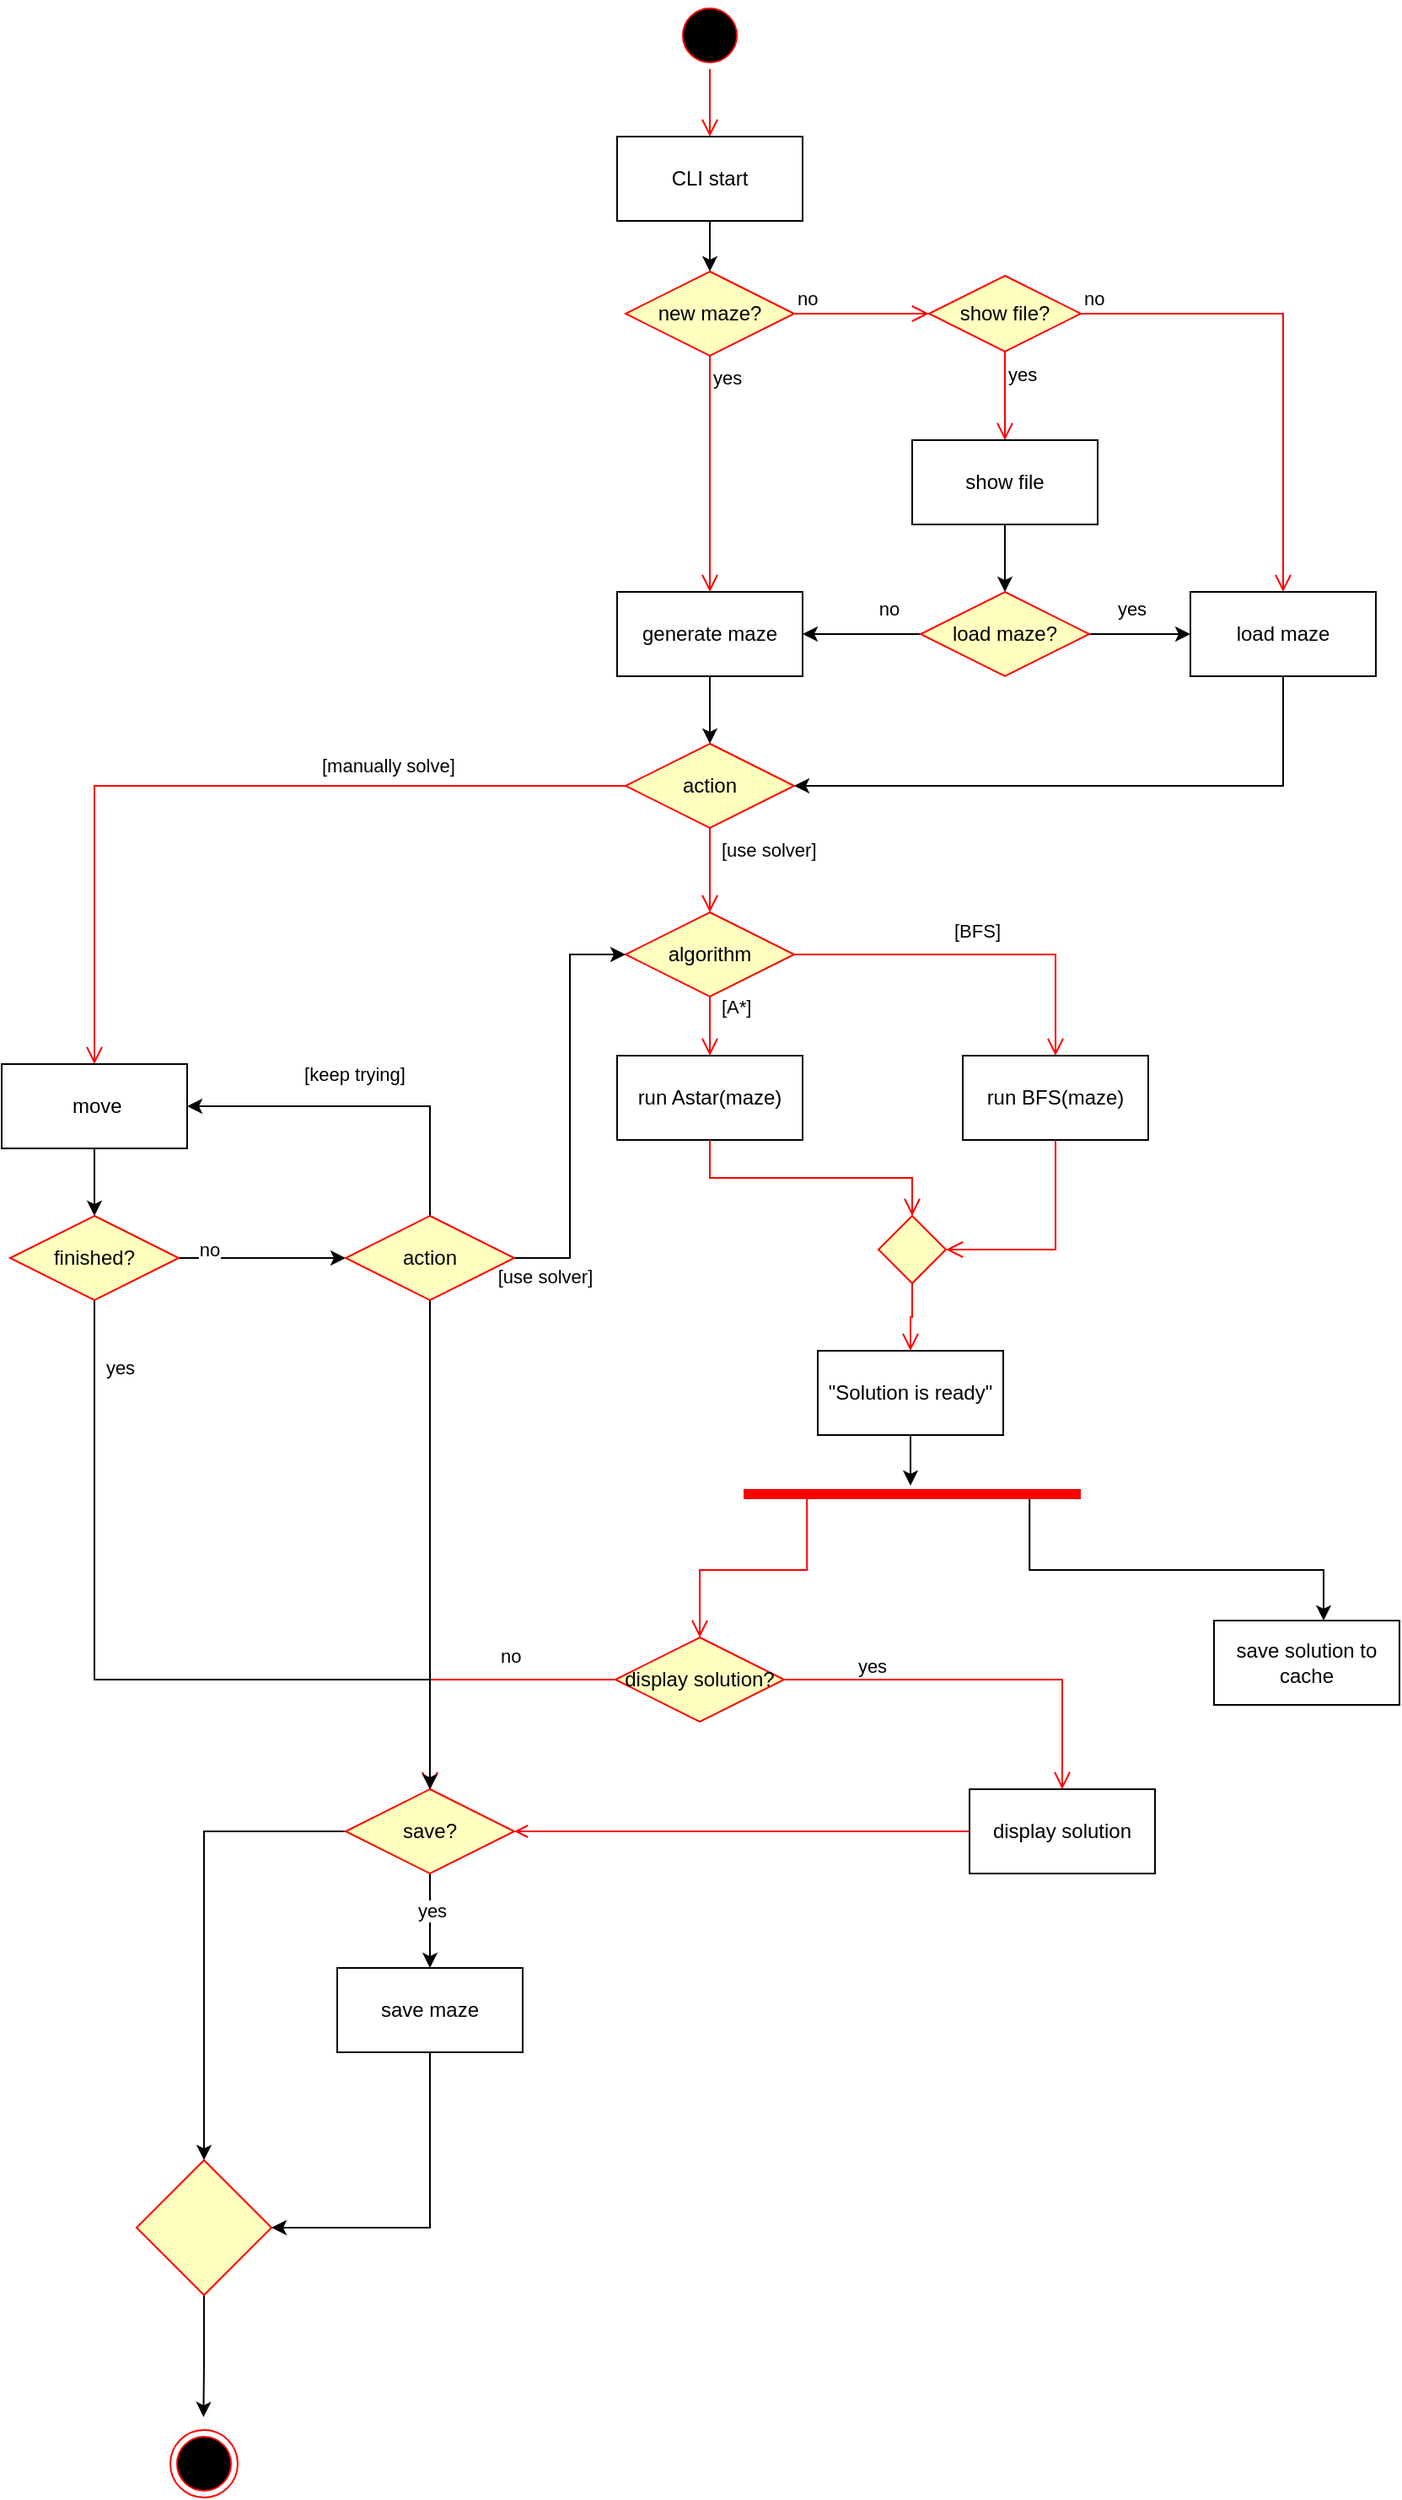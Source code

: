 <mxfile version="21.6.5" type="device">
  <diagram id="C5RBs43oDa-KdzZeNtuy" name="Page-1">
    <mxGraphModel dx="1781" dy="559" grid="1" gridSize="10" guides="1" tooltips="1" connect="1" arrows="1" fold="1" page="1" pageScale="1" pageWidth="827" pageHeight="1169" math="0" shadow="0">
      <root>
        <mxCell id="WIyWlLk6GJQsqaUBKTNV-0" />
        <mxCell id="WIyWlLk6GJQsqaUBKTNV-1" parent="WIyWlLk6GJQsqaUBKTNV-0" />
        <mxCell id="KH4_w4iJYUdxLDTcg0vC-0" value="" style="ellipse;html=1;shape=startState;fillColor=#000000;strokeColor=#ff0000;" vertex="1" parent="WIyWlLk6GJQsqaUBKTNV-1">
          <mxGeometry x="360" y="40" width="40" height="40" as="geometry" />
        </mxCell>
        <mxCell id="KH4_w4iJYUdxLDTcg0vC-1" value="" style="edgeStyle=orthogonalEdgeStyle;html=1;verticalAlign=bottom;endArrow=open;endSize=8;strokeColor=#ff0000;rounded=0;" edge="1" source="KH4_w4iJYUdxLDTcg0vC-0" parent="WIyWlLk6GJQsqaUBKTNV-1">
          <mxGeometry relative="1" as="geometry">
            <mxPoint x="380" y="120" as="targetPoint" />
            <Array as="points">
              <mxPoint x="380" y="100" />
              <mxPoint x="380" y="100" />
            </Array>
          </mxGeometry>
        </mxCell>
        <mxCell id="KH4_w4iJYUdxLDTcg0vC-10" style="edgeStyle=orthogonalEdgeStyle;rounded=0;orthogonalLoop=1;jettySize=auto;html=1;entryX=0.5;entryY=0;entryDx=0;entryDy=0;" edge="1" parent="WIyWlLk6GJQsqaUBKTNV-1" source="KH4_w4iJYUdxLDTcg0vC-2" target="KH4_w4iJYUdxLDTcg0vC-3">
          <mxGeometry relative="1" as="geometry" />
        </mxCell>
        <mxCell id="KH4_w4iJYUdxLDTcg0vC-2" value="CLI start" style="html=1;whiteSpace=wrap;" vertex="1" parent="WIyWlLk6GJQsqaUBKTNV-1">
          <mxGeometry x="325" y="120" width="110" height="50" as="geometry" />
        </mxCell>
        <mxCell id="KH4_w4iJYUdxLDTcg0vC-3" value="new maze?" style="rhombus;whiteSpace=wrap;html=1;fontColor=#000000;fillColor=#ffffc0;strokeColor=#ff0000;" vertex="1" parent="WIyWlLk6GJQsqaUBKTNV-1">
          <mxGeometry x="330" y="200" width="100" height="50" as="geometry" />
        </mxCell>
        <mxCell id="KH4_w4iJYUdxLDTcg0vC-4" value="no" style="edgeStyle=orthogonalEdgeStyle;html=1;align=left;verticalAlign=bottom;endArrow=open;endSize=8;strokeColor=#ff0000;rounded=0;" edge="1" source="KH4_w4iJYUdxLDTcg0vC-3" parent="WIyWlLk6GJQsqaUBKTNV-1" target="KH4_w4iJYUdxLDTcg0vC-14">
          <mxGeometry x="-1" relative="1" as="geometry">
            <mxPoint x="480" y="225" as="targetPoint" />
          </mxGeometry>
        </mxCell>
        <mxCell id="KH4_w4iJYUdxLDTcg0vC-5" value="yes" style="edgeStyle=orthogonalEdgeStyle;html=1;align=left;verticalAlign=top;endArrow=open;endSize=8;strokeColor=#ff0000;rounded=0;" edge="1" source="KH4_w4iJYUdxLDTcg0vC-3" parent="WIyWlLk6GJQsqaUBKTNV-1" target="KH4_w4iJYUdxLDTcg0vC-21">
          <mxGeometry x="-1" relative="1" as="geometry">
            <mxPoint x="380" y="280" as="targetPoint" />
          </mxGeometry>
        </mxCell>
        <mxCell id="KH4_w4iJYUdxLDTcg0vC-14" value="show file?" style="rhombus;whiteSpace=wrap;html=1;fontColor=#000000;fillColor=#ffffc0;strokeColor=#ff0000;" vertex="1" parent="WIyWlLk6GJQsqaUBKTNV-1">
          <mxGeometry x="510" y="202.5" width="90" height="45" as="geometry" />
        </mxCell>
        <mxCell id="KH4_w4iJYUdxLDTcg0vC-17" value="yes" style="edgeStyle=orthogonalEdgeStyle;html=1;align=left;verticalAlign=top;endArrow=open;endSize=8;strokeColor=#ff0000;rounded=0;exitX=0.5;exitY=1;exitDx=0;exitDy=0;" edge="1" parent="WIyWlLk6GJQsqaUBKTNV-1" source="KH4_w4iJYUdxLDTcg0vC-14" target="KH4_w4iJYUdxLDTcg0vC-18">
          <mxGeometry x="-1" relative="1" as="geometry">
            <mxPoint x="555" y="280" as="targetPoint" />
            <mxPoint x="380" y="260" as="sourcePoint" />
          </mxGeometry>
        </mxCell>
        <mxCell id="KH4_w4iJYUdxLDTcg0vC-74" style="edgeStyle=orthogonalEdgeStyle;rounded=0;orthogonalLoop=1;jettySize=auto;html=1;entryX=0.5;entryY=0;entryDx=0;entryDy=0;" edge="1" parent="WIyWlLk6GJQsqaUBKTNV-1" source="KH4_w4iJYUdxLDTcg0vC-18" target="KH4_w4iJYUdxLDTcg0vC-73">
          <mxGeometry relative="1" as="geometry" />
        </mxCell>
        <mxCell id="KH4_w4iJYUdxLDTcg0vC-18" value="show file" style="html=1;whiteSpace=wrap;" vertex="1" parent="WIyWlLk6GJQsqaUBKTNV-1">
          <mxGeometry x="500" y="300" width="110" height="50" as="geometry" />
        </mxCell>
        <mxCell id="KH4_w4iJYUdxLDTcg0vC-19" value="no" style="edgeStyle=orthogonalEdgeStyle;html=1;align=left;verticalAlign=bottom;endArrow=open;endSize=8;strokeColor=#ff0000;rounded=0;exitX=1;exitY=0.5;exitDx=0;exitDy=0;" edge="1" parent="WIyWlLk6GJQsqaUBKTNV-1" source="KH4_w4iJYUdxLDTcg0vC-14" target="KH4_w4iJYUdxLDTcg0vC-20">
          <mxGeometry x="-1" relative="1" as="geometry">
            <mxPoint x="720" y="225" as="targetPoint" />
            <mxPoint x="440" y="235" as="sourcePoint" />
          </mxGeometry>
        </mxCell>
        <mxCell id="KH4_w4iJYUdxLDTcg0vC-31" style="edgeStyle=orthogonalEdgeStyle;rounded=0;orthogonalLoop=1;jettySize=auto;html=1;entryX=1;entryY=0.5;entryDx=0;entryDy=0;" edge="1" parent="WIyWlLk6GJQsqaUBKTNV-1" source="KH4_w4iJYUdxLDTcg0vC-20" target="KH4_w4iJYUdxLDTcg0vC-29">
          <mxGeometry relative="1" as="geometry">
            <Array as="points">
              <mxPoint x="720" y="505" />
            </Array>
          </mxGeometry>
        </mxCell>
        <mxCell id="KH4_w4iJYUdxLDTcg0vC-20" value="load maze" style="html=1;whiteSpace=wrap;" vertex="1" parent="WIyWlLk6GJQsqaUBKTNV-1">
          <mxGeometry x="665.0" y="390" width="110" height="50" as="geometry" />
        </mxCell>
        <mxCell id="KH4_w4iJYUdxLDTcg0vC-25" style="edgeStyle=orthogonalEdgeStyle;rounded=0;orthogonalLoop=1;jettySize=auto;html=1;entryX=0.5;entryY=0;entryDx=0;entryDy=0;" edge="1" parent="WIyWlLk6GJQsqaUBKTNV-1" source="KH4_w4iJYUdxLDTcg0vC-21" target="KH4_w4iJYUdxLDTcg0vC-29">
          <mxGeometry relative="1" as="geometry">
            <mxPoint x="380" y="400" as="targetPoint" />
          </mxGeometry>
        </mxCell>
        <mxCell id="KH4_w4iJYUdxLDTcg0vC-21" value="generate maze" style="html=1;whiteSpace=wrap;" vertex="1" parent="WIyWlLk6GJQsqaUBKTNV-1">
          <mxGeometry x="325" y="390" width="110" height="50" as="geometry" />
        </mxCell>
        <mxCell id="KH4_w4iJYUdxLDTcg0vC-29" value="action" style="rhombus;whiteSpace=wrap;html=1;fontColor=#000000;fillColor=#ffffc0;strokeColor=#ff0000;" vertex="1" parent="WIyWlLk6GJQsqaUBKTNV-1">
          <mxGeometry x="330" y="480" width="100" height="50" as="geometry" />
        </mxCell>
        <mxCell id="KH4_w4iJYUdxLDTcg0vC-32" value="[manually solve]" style="edgeStyle=orthogonalEdgeStyle;html=1;align=left;verticalAlign=top;endArrow=open;endSize=8;strokeColor=#ff0000;rounded=0;exitX=0;exitY=0.5;exitDx=0;exitDy=0;" edge="1" parent="WIyWlLk6GJQsqaUBKTNV-1" source="KH4_w4iJYUdxLDTcg0vC-29" target="KH4_w4iJYUdxLDTcg0vC-34">
          <mxGeometry x="-0.241" y="-25" relative="1" as="geometry">
            <mxPoint x="200" y="560" as="targetPoint" />
            <mxPoint x="280" y="515" as="sourcePoint" />
            <mxPoint as="offset" />
          </mxGeometry>
        </mxCell>
        <mxCell id="KH4_w4iJYUdxLDTcg0vC-33" value="[use solver]" style="edgeStyle=orthogonalEdgeStyle;html=1;align=left;verticalAlign=bottom;endArrow=open;endSize=8;strokeColor=#ff0000;rounded=0;exitX=0.5;exitY=1;exitDx=0;exitDy=0;entryX=0.5;entryY=0;entryDx=0;entryDy=0;" edge="1" parent="WIyWlLk6GJQsqaUBKTNV-1" source="KH4_w4iJYUdxLDTcg0vC-29" target="KH4_w4iJYUdxLDTcg0vC-36">
          <mxGeometry x="-0.14" y="5" relative="1" as="geometry">
            <mxPoint x="504" y="560" as="targetPoint" />
            <mxPoint x="414" y="580" as="sourcePoint" />
            <mxPoint as="offset" />
          </mxGeometry>
        </mxCell>
        <mxCell id="KH4_w4iJYUdxLDTcg0vC-72" style="edgeStyle=orthogonalEdgeStyle;rounded=0;orthogonalLoop=1;jettySize=auto;html=1;entryX=0.5;entryY=0;entryDx=0;entryDy=0;" edge="1" parent="WIyWlLk6GJQsqaUBKTNV-1" source="KH4_w4iJYUdxLDTcg0vC-34" target="KH4_w4iJYUdxLDTcg0vC-71">
          <mxGeometry relative="1" as="geometry" />
        </mxCell>
        <mxCell id="KH4_w4iJYUdxLDTcg0vC-34" value="&amp;nbsp;move" style="html=1;whiteSpace=wrap;" vertex="1" parent="WIyWlLk6GJQsqaUBKTNV-1">
          <mxGeometry x="-40" y="670" width="110" height="50" as="geometry" />
        </mxCell>
        <mxCell id="KH4_w4iJYUdxLDTcg0vC-36" value="algorithm" style="rhombus;whiteSpace=wrap;html=1;fontColor=#000000;fillColor=#ffffc0;strokeColor=#ff0000;" vertex="1" parent="WIyWlLk6GJQsqaUBKTNV-1">
          <mxGeometry x="330" y="580" width="100" height="50" as="geometry" />
        </mxCell>
        <mxCell id="KH4_w4iJYUdxLDTcg0vC-39" value="[A*]" style="edgeStyle=orthogonalEdgeStyle;html=1;align=left;verticalAlign=bottom;endArrow=open;endSize=8;strokeColor=#ff0000;rounded=0;exitX=0.5;exitY=1;exitDx=0;exitDy=0;" edge="1" parent="WIyWlLk6GJQsqaUBKTNV-1" source="KH4_w4iJYUdxLDTcg0vC-36" target="KH4_w4iJYUdxLDTcg0vC-40">
          <mxGeometry x="-0.14" y="5" relative="1" as="geometry">
            <mxPoint x="380" y="690" as="targetPoint" />
            <mxPoint x="390" y="540" as="sourcePoint" />
            <mxPoint as="offset" />
          </mxGeometry>
        </mxCell>
        <mxCell id="KH4_w4iJYUdxLDTcg0vC-40" value="run Astar(maze)" style="html=1;whiteSpace=wrap;" vertex="1" parent="WIyWlLk6GJQsqaUBKTNV-1">
          <mxGeometry x="325" y="665" width="110" height="50" as="geometry" />
        </mxCell>
        <mxCell id="KH4_w4iJYUdxLDTcg0vC-41" value="[BFS]" style="edgeStyle=orthogonalEdgeStyle;html=1;align=left;verticalAlign=bottom;endArrow=open;endSize=8;strokeColor=#ff0000;rounded=0;exitX=1;exitY=0.5;exitDx=0;exitDy=0;" edge="1" parent="WIyWlLk6GJQsqaUBKTNV-1" source="KH4_w4iJYUdxLDTcg0vC-36" target="KH4_w4iJYUdxLDTcg0vC-42">
          <mxGeometry x="-0.14" y="5" relative="1" as="geometry">
            <mxPoint x="520" y="605" as="targetPoint" />
            <mxPoint x="390" y="640" as="sourcePoint" />
            <mxPoint as="offset" />
          </mxGeometry>
        </mxCell>
        <mxCell id="KH4_w4iJYUdxLDTcg0vC-42" value="run BFS(maze)" style="html=1;whiteSpace=wrap;" vertex="1" parent="WIyWlLk6GJQsqaUBKTNV-1">
          <mxGeometry x="530" y="665" width="110" height="50" as="geometry" />
        </mxCell>
        <mxCell id="KH4_w4iJYUdxLDTcg0vC-47" value="" style="rhombus;whiteSpace=wrap;html=1;fontColor=#000000;fillColor=#ffffc0;strokeColor=#ff0000;" vertex="1" parent="WIyWlLk6GJQsqaUBKTNV-1">
          <mxGeometry x="480" y="760" width="40" height="40" as="geometry" />
        </mxCell>
        <mxCell id="KH4_w4iJYUdxLDTcg0vC-48" value="" style="edgeStyle=orthogonalEdgeStyle;html=1;align=left;verticalAlign=bottom;endArrow=open;endSize=8;strokeColor=#ff0000;rounded=0;entryX=0.5;entryY=0;entryDx=0;entryDy=0;exitX=0.5;exitY=1;exitDx=0;exitDy=0;" edge="1" parent="WIyWlLk6GJQsqaUBKTNV-1" source="KH4_w4iJYUdxLDTcg0vC-40" target="KH4_w4iJYUdxLDTcg0vC-47">
          <mxGeometry x="-0.148" y="5" relative="1" as="geometry">
            <mxPoint x="390" y="675" as="targetPoint" />
            <mxPoint x="380" y="720" as="sourcePoint" />
            <mxPoint as="offset" />
          </mxGeometry>
        </mxCell>
        <mxCell id="KH4_w4iJYUdxLDTcg0vC-49" value="" style="edgeStyle=orthogonalEdgeStyle;html=1;align=left;verticalAlign=bottom;endArrow=open;endSize=8;strokeColor=#ff0000;rounded=0;entryX=1;entryY=0.5;entryDx=0;entryDy=0;exitX=0.5;exitY=1;exitDx=0;exitDy=0;" edge="1" parent="WIyWlLk6GJQsqaUBKTNV-1" source="KH4_w4iJYUdxLDTcg0vC-42" target="KH4_w4iJYUdxLDTcg0vC-47">
          <mxGeometry x="-0.148" y="5" relative="1" as="geometry">
            <mxPoint x="390" y="770" as="targetPoint" />
            <mxPoint x="390" y="725" as="sourcePoint" />
            <mxPoint as="offset" />
          </mxGeometry>
        </mxCell>
        <mxCell id="KH4_w4iJYUdxLDTcg0vC-53" value="" style="edgeStyle=orthogonalEdgeStyle;html=1;align=left;verticalAlign=bottom;endArrow=open;endSize=8;strokeColor=#ff0000;rounded=0;exitX=0.5;exitY=1;exitDx=0;exitDy=0;" edge="1" parent="WIyWlLk6GJQsqaUBKTNV-1" source="KH4_w4iJYUdxLDTcg0vC-47" target="KH4_w4iJYUdxLDTcg0vC-54">
          <mxGeometry x="-0.148" y="5" relative="1" as="geometry">
            <mxPoint x="380" y="880" as="targetPoint" />
            <mxPoint x="390" y="725" as="sourcePoint" />
            <mxPoint as="offset" />
          </mxGeometry>
        </mxCell>
        <mxCell id="KH4_w4iJYUdxLDTcg0vC-88" style="edgeStyle=orthogonalEdgeStyle;rounded=0;orthogonalLoop=1;jettySize=auto;html=1;entryX=0.495;entryY=0;entryDx=0;entryDy=0;entryPerimeter=0;" edge="1" parent="WIyWlLk6GJQsqaUBKTNV-1" source="KH4_w4iJYUdxLDTcg0vC-54" target="KH4_w4iJYUdxLDTcg0vC-82">
          <mxGeometry relative="1" as="geometry" />
        </mxCell>
        <mxCell id="KH4_w4iJYUdxLDTcg0vC-54" value="&quot;Solution is ready&quot;" style="html=1;whiteSpace=wrap;" vertex="1" parent="WIyWlLk6GJQsqaUBKTNV-1">
          <mxGeometry x="444" y="840" width="110" height="50" as="geometry" />
        </mxCell>
        <mxCell id="KH4_w4iJYUdxLDTcg0vC-57" value="display solution?" style="rhombus;whiteSpace=wrap;html=1;fontColor=#000000;fillColor=#ffffc0;strokeColor=#ff0000;" vertex="1" parent="WIyWlLk6GJQsqaUBKTNV-1">
          <mxGeometry x="324" y="1010" width="100" height="50" as="geometry" />
        </mxCell>
        <mxCell id="KH4_w4iJYUdxLDTcg0vC-60" value="no" style="edgeStyle=orthogonalEdgeStyle;html=1;align=left;verticalAlign=bottom;endArrow=open;endSize=8;strokeColor=#ff0000;rounded=0;exitX=0;exitY=0.5;exitDx=0;exitDy=0;entryX=0.5;entryY=0;entryDx=0;entryDy=0;" edge="1" parent="WIyWlLk6GJQsqaUBKTNV-1" source="KH4_w4iJYUdxLDTcg0vC-57" target="KH4_w4iJYUdxLDTcg0vC-62">
          <mxGeometry x="-0.2" y="-5" relative="1" as="geometry">
            <mxPoint x="214" y="1030" as="targetPoint" />
            <mxPoint x="384" y="950" as="sourcePoint" />
            <Array as="points">
              <mxPoint x="214" y="1035" />
            </Array>
            <mxPoint as="offset" />
          </mxGeometry>
        </mxCell>
        <mxCell id="KH4_w4iJYUdxLDTcg0vC-70" style="edgeStyle=orthogonalEdgeStyle;rounded=0;orthogonalLoop=1;jettySize=auto;html=1;entryX=0.5;entryY=0;entryDx=0;entryDy=0;" edge="1" parent="WIyWlLk6GJQsqaUBKTNV-1" source="KH4_w4iJYUdxLDTcg0vC-62" target="KH4_w4iJYUdxLDTcg0vC-69">
          <mxGeometry relative="1" as="geometry" />
        </mxCell>
        <mxCell id="KH4_w4iJYUdxLDTcg0vC-80" value="yes" style="edgeLabel;html=1;align=center;verticalAlign=middle;resizable=0;points=[];" vertex="1" connectable="0" parent="KH4_w4iJYUdxLDTcg0vC-70">
          <mxGeometry x="-0.238" y="1" relative="1" as="geometry">
            <mxPoint as="offset" />
          </mxGeometry>
        </mxCell>
        <mxCell id="KH4_w4iJYUdxLDTcg0vC-104" value="" style="edgeStyle=orthogonalEdgeStyle;rounded=0;orthogonalLoop=1;jettySize=auto;html=1;" edge="1" parent="WIyWlLk6GJQsqaUBKTNV-1" source="KH4_w4iJYUdxLDTcg0vC-62" target="KH4_w4iJYUdxLDTcg0vC-103">
          <mxGeometry relative="1" as="geometry" />
        </mxCell>
        <mxCell id="KH4_w4iJYUdxLDTcg0vC-62" value="save?" style="rhombus;whiteSpace=wrap;html=1;fontColor=#000000;fillColor=#ffffc0;strokeColor=#ff0000;" vertex="1" parent="WIyWlLk6GJQsqaUBKTNV-1">
          <mxGeometry x="164" y="1100" width="100" height="50" as="geometry" />
        </mxCell>
        <mxCell id="KH4_w4iJYUdxLDTcg0vC-65" value="" style="edgeStyle=orthogonalEdgeStyle;html=1;align=left;verticalAlign=bottom;endArrow=open;endSize=8;strokeColor=#ff0000;rounded=0;exitX=1;exitY=0.5;exitDx=0;exitDy=0;" edge="1" parent="WIyWlLk6GJQsqaUBKTNV-1" source="KH4_w4iJYUdxLDTcg0vC-57" target="KH4_w4iJYUdxLDTcg0vC-66">
          <mxGeometry x="-0.148" y="5" relative="1" as="geometry">
            <mxPoint x="484" y="1040" as="targetPoint" />
            <mxPoint x="384" y="950" as="sourcePoint" />
            <mxPoint as="offset" />
          </mxGeometry>
        </mxCell>
        <mxCell id="KH4_w4iJYUdxLDTcg0vC-79" value="yes" style="edgeLabel;html=1;align=center;verticalAlign=middle;resizable=0;points=[];" vertex="1" connectable="0" parent="KH4_w4iJYUdxLDTcg0vC-65">
          <mxGeometry x="-0.554" relative="1" as="geometry">
            <mxPoint y="-8" as="offset" />
          </mxGeometry>
        </mxCell>
        <mxCell id="KH4_w4iJYUdxLDTcg0vC-67" style="edgeStyle=orthogonalEdgeStyle;rounded=0;orthogonalLoop=1;jettySize=auto;html=1;entryX=1;entryY=0.5;entryDx=0;entryDy=0;strokeColor=#FF0000;endArrow=open;endFill=0;" edge="1" parent="WIyWlLk6GJQsqaUBKTNV-1" source="KH4_w4iJYUdxLDTcg0vC-66" target="KH4_w4iJYUdxLDTcg0vC-62">
          <mxGeometry relative="1" as="geometry" />
        </mxCell>
        <mxCell id="KH4_w4iJYUdxLDTcg0vC-66" value="display solution" style="html=1;whiteSpace=wrap;" vertex="1" parent="WIyWlLk6GJQsqaUBKTNV-1">
          <mxGeometry x="534" y="1100" width="110" height="50" as="geometry" />
        </mxCell>
        <mxCell id="KH4_w4iJYUdxLDTcg0vC-105" style="edgeStyle=orthogonalEdgeStyle;rounded=0;orthogonalLoop=1;jettySize=auto;html=1;entryX=1;entryY=0.5;entryDx=0;entryDy=0;exitX=0.5;exitY=1;exitDx=0;exitDy=0;" edge="1" parent="WIyWlLk6GJQsqaUBKTNV-1" source="KH4_w4iJYUdxLDTcg0vC-69" target="KH4_w4iJYUdxLDTcg0vC-103">
          <mxGeometry relative="1" as="geometry" />
        </mxCell>
        <mxCell id="KH4_w4iJYUdxLDTcg0vC-69" value="save maze" style="html=1;whiteSpace=wrap;" vertex="1" parent="WIyWlLk6GJQsqaUBKTNV-1">
          <mxGeometry x="159" y="1206" width="110" height="50" as="geometry" />
        </mxCell>
        <mxCell id="KH4_w4iJYUdxLDTcg0vC-90" value="" style="edgeStyle=orthogonalEdgeStyle;rounded=0;orthogonalLoop=1;jettySize=auto;html=1;" edge="1" parent="WIyWlLk6GJQsqaUBKTNV-1" source="KH4_w4iJYUdxLDTcg0vC-71" target="KH4_w4iJYUdxLDTcg0vC-89">
          <mxGeometry relative="1" as="geometry" />
        </mxCell>
        <mxCell id="KH4_w4iJYUdxLDTcg0vC-94" value="no" style="edgeLabel;html=1;align=center;verticalAlign=middle;resizable=0;points=[];" vertex="1" connectable="0" parent="KH4_w4iJYUdxLDTcg0vC-90">
          <mxGeometry x="-0.772" relative="1" as="geometry">
            <mxPoint x="6" y="-5" as="offset" />
          </mxGeometry>
        </mxCell>
        <mxCell id="KH4_w4iJYUdxLDTcg0vC-100" style="edgeStyle=orthogonalEdgeStyle;rounded=0;orthogonalLoop=1;jettySize=auto;html=1;" edge="1" parent="WIyWlLk6GJQsqaUBKTNV-1" source="KH4_w4iJYUdxLDTcg0vC-71">
          <mxGeometry relative="1" as="geometry">
            <mxPoint x="15" y="815" as="sourcePoint" />
            <mxPoint x="214" y="1100" as="targetPoint" />
            <Array as="points">
              <mxPoint x="15" y="1035" />
              <mxPoint x="214" y="1035" />
            </Array>
          </mxGeometry>
        </mxCell>
        <mxCell id="KH4_w4iJYUdxLDTcg0vC-101" value="yes" style="edgeLabel;html=1;align=center;verticalAlign=middle;resizable=0;points=[];" vertex="1" connectable="0" parent="KH4_w4iJYUdxLDTcg0vC-100">
          <mxGeometry x="-0.838" y="-2" relative="1" as="geometry">
            <mxPoint x="17" as="offset" />
          </mxGeometry>
        </mxCell>
        <mxCell id="KH4_w4iJYUdxLDTcg0vC-71" value="finished?" style="rhombus;whiteSpace=wrap;html=1;fontColor=#000000;fillColor=#ffffc0;strokeColor=#ff0000;" vertex="1" parent="WIyWlLk6GJQsqaUBKTNV-1">
          <mxGeometry x="-35" y="760" width="100" height="50" as="geometry" />
        </mxCell>
        <mxCell id="KH4_w4iJYUdxLDTcg0vC-75" style="edgeStyle=orthogonalEdgeStyle;rounded=0;orthogonalLoop=1;jettySize=auto;html=1;entryX=0;entryY=0.5;entryDx=0;entryDy=0;" edge="1" parent="WIyWlLk6GJQsqaUBKTNV-1" source="KH4_w4iJYUdxLDTcg0vC-73" target="KH4_w4iJYUdxLDTcg0vC-20">
          <mxGeometry relative="1" as="geometry" />
        </mxCell>
        <mxCell id="KH4_w4iJYUdxLDTcg0vC-77" value="yes" style="edgeLabel;html=1;align=center;verticalAlign=middle;resizable=0;points=[];" vertex="1" connectable="0" parent="KH4_w4iJYUdxLDTcg0vC-75">
          <mxGeometry x="-0.18" y="1" relative="1" as="geometry">
            <mxPoint y="-14" as="offset" />
          </mxGeometry>
        </mxCell>
        <mxCell id="KH4_w4iJYUdxLDTcg0vC-76" style="edgeStyle=orthogonalEdgeStyle;rounded=0;orthogonalLoop=1;jettySize=auto;html=1;" edge="1" parent="WIyWlLk6GJQsqaUBKTNV-1" source="KH4_w4iJYUdxLDTcg0vC-73" target="KH4_w4iJYUdxLDTcg0vC-21">
          <mxGeometry relative="1" as="geometry" />
        </mxCell>
        <mxCell id="KH4_w4iJYUdxLDTcg0vC-78" value="no" style="edgeLabel;html=1;align=center;verticalAlign=middle;resizable=0;points=[];" vertex="1" connectable="0" parent="KH4_w4iJYUdxLDTcg0vC-76">
          <mxGeometry x="-0.441" y="-1" relative="1" as="geometry">
            <mxPoint y="-14" as="offset" />
          </mxGeometry>
        </mxCell>
        <mxCell id="KH4_w4iJYUdxLDTcg0vC-73" value="load maze?" style="rhombus;whiteSpace=wrap;html=1;fontColor=#000000;fillColor=#ffffc0;strokeColor=#ff0000;" vertex="1" parent="WIyWlLk6GJQsqaUBKTNV-1">
          <mxGeometry x="505" y="390" width="100" height="50" as="geometry" />
        </mxCell>
        <mxCell id="KH4_w4iJYUdxLDTcg0vC-85" style="edgeStyle=orthogonalEdgeStyle;rounded=0;orthogonalLoop=1;jettySize=auto;html=1;exitX=0.848;exitY=0.75;exitDx=0;exitDy=0;exitPerimeter=0;" edge="1" parent="WIyWlLk6GJQsqaUBKTNV-1" source="KH4_w4iJYUdxLDTcg0vC-82">
          <mxGeometry relative="1" as="geometry">
            <mxPoint x="744.0" y="1000" as="targetPoint" />
            <Array as="points">
              <mxPoint x="570" y="970" />
              <mxPoint x="744" y="970" />
            </Array>
          </mxGeometry>
        </mxCell>
        <mxCell id="KH4_w4iJYUdxLDTcg0vC-82" value="" style="shape=line;html=1;strokeWidth=6;strokeColor=#ff0000;" vertex="1" parent="WIyWlLk6GJQsqaUBKTNV-1">
          <mxGeometry x="400" y="920" width="200" height="10" as="geometry" />
        </mxCell>
        <mxCell id="KH4_w4iJYUdxLDTcg0vC-83" value="" style="edgeStyle=orthogonalEdgeStyle;html=1;verticalAlign=bottom;endArrow=open;endSize=8;strokeColor=#ff0000;rounded=0;entryX=0.5;entryY=0;entryDx=0;entryDy=0;exitX=0.188;exitY=0.749;exitDx=0;exitDy=0;exitPerimeter=0;" edge="1" source="KH4_w4iJYUdxLDTcg0vC-82" parent="WIyWlLk6GJQsqaUBKTNV-1" target="KH4_w4iJYUdxLDTcg0vC-57">
          <mxGeometry relative="1" as="geometry">
            <mxPoint x="500" y="1000" as="targetPoint" />
          </mxGeometry>
        </mxCell>
        <mxCell id="KH4_w4iJYUdxLDTcg0vC-84" value="save solution to cache" style="html=1;whiteSpace=wrap;" vertex="1" parent="WIyWlLk6GJQsqaUBKTNV-1">
          <mxGeometry x="679" y="1000" width="110" height="50" as="geometry" />
        </mxCell>
        <mxCell id="KH4_w4iJYUdxLDTcg0vC-92" style="edgeStyle=orthogonalEdgeStyle;rounded=0;orthogonalLoop=1;jettySize=auto;html=1;exitX=0.5;exitY=0;exitDx=0;exitDy=0;entryX=1;entryY=0.5;entryDx=0;entryDy=0;" edge="1" parent="WIyWlLk6GJQsqaUBKTNV-1" source="KH4_w4iJYUdxLDTcg0vC-89" target="KH4_w4iJYUdxLDTcg0vC-34">
          <mxGeometry relative="1" as="geometry" />
        </mxCell>
        <mxCell id="KH4_w4iJYUdxLDTcg0vC-93" value="[keep trying]" style="edgeLabel;html=1;align=center;verticalAlign=middle;resizable=0;points=[];" vertex="1" connectable="0" parent="KH4_w4iJYUdxLDTcg0vC-92">
          <mxGeometry x="-0.505" y="2" relative="1" as="geometry">
            <mxPoint x="-43" y="-33" as="offset" />
          </mxGeometry>
        </mxCell>
        <mxCell id="KH4_w4iJYUdxLDTcg0vC-96" style="edgeStyle=orthogonalEdgeStyle;rounded=0;orthogonalLoop=1;jettySize=auto;html=1;entryX=0;entryY=0.5;entryDx=0;entryDy=0;" edge="1" parent="WIyWlLk6GJQsqaUBKTNV-1" source="KH4_w4iJYUdxLDTcg0vC-89" target="KH4_w4iJYUdxLDTcg0vC-36">
          <mxGeometry relative="1" as="geometry" />
        </mxCell>
        <mxCell id="KH4_w4iJYUdxLDTcg0vC-97" value="[use solver]" style="edgeLabel;html=1;align=center;verticalAlign=middle;resizable=0;points=[];" vertex="1" connectable="0" parent="KH4_w4iJYUdxLDTcg0vC-96">
          <mxGeometry x="-0.334" y="2" relative="1" as="geometry">
            <mxPoint x="-13" y="60" as="offset" />
          </mxGeometry>
        </mxCell>
        <mxCell id="KH4_w4iJYUdxLDTcg0vC-98" style="edgeStyle=orthogonalEdgeStyle;rounded=0;orthogonalLoop=1;jettySize=auto;html=1;entryX=0.5;entryY=0;entryDx=0;entryDy=0;exitX=0.5;exitY=1;exitDx=0;exitDy=0;" edge="1" parent="WIyWlLk6GJQsqaUBKTNV-1" source="KH4_w4iJYUdxLDTcg0vC-89" target="KH4_w4iJYUdxLDTcg0vC-62">
          <mxGeometry relative="1" as="geometry">
            <Array as="points">
              <mxPoint x="214" y="810" />
            </Array>
          </mxGeometry>
        </mxCell>
        <mxCell id="KH4_w4iJYUdxLDTcg0vC-89" value="action" style="rhombus;whiteSpace=wrap;html=1;fontColor=#000000;fillColor=#ffffc0;strokeColor=#ff0000;" vertex="1" parent="WIyWlLk6GJQsqaUBKTNV-1">
          <mxGeometry x="164" y="760" width="100" height="50" as="geometry" />
        </mxCell>
        <mxCell id="KH4_w4iJYUdxLDTcg0vC-107" style="edgeStyle=orthogonalEdgeStyle;rounded=0;orthogonalLoop=1;jettySize=auto;html=1;entryX=0.492;entryY=-0.192;entryDx=0;entryDy=0;entryPerimeter=0;" edge="1" parent="WIyWlLk6GJQsqaUBKTNV-1" source="KH4_w4iJYUdxLDTcg0vC-103" target="KH4_w4iJYUdxLDTcg0vC-106">
          <mxGeometry relative="1" as="geometry" />
        </mxCell>
        <mxCell id="KH4_w4iJYUdxLDTcg0vC-103" value="" style="rhombus;whiteSpace=wrap;html=1;fillColor=#ffffc0;strokeColor=#ff0000;fontColor=#000000;" vertex="1" parent="WIyWlLk6GJQsqaUBKTNV-1">
          <mxGeometry x="40" y="1320" width="80" height="80" as="geometry" />
        </mxCell>
        <mxCell id="KH4_w4iJYUdxLDTcg0vC-106" value="" style="ellipse;html=1;shape=endState;fillColor=#000000;strokeColor=#ff0000;" vertex="1" parent="WIyWlLk6GJQsqaUBKTNV-1">
          <mxGeometry x="60" y="1480" width="40" height="40" as="geometry" />
        </mxCell>
      </root>
    </mxGraphModel>
  </diagram>
</mxfile>
